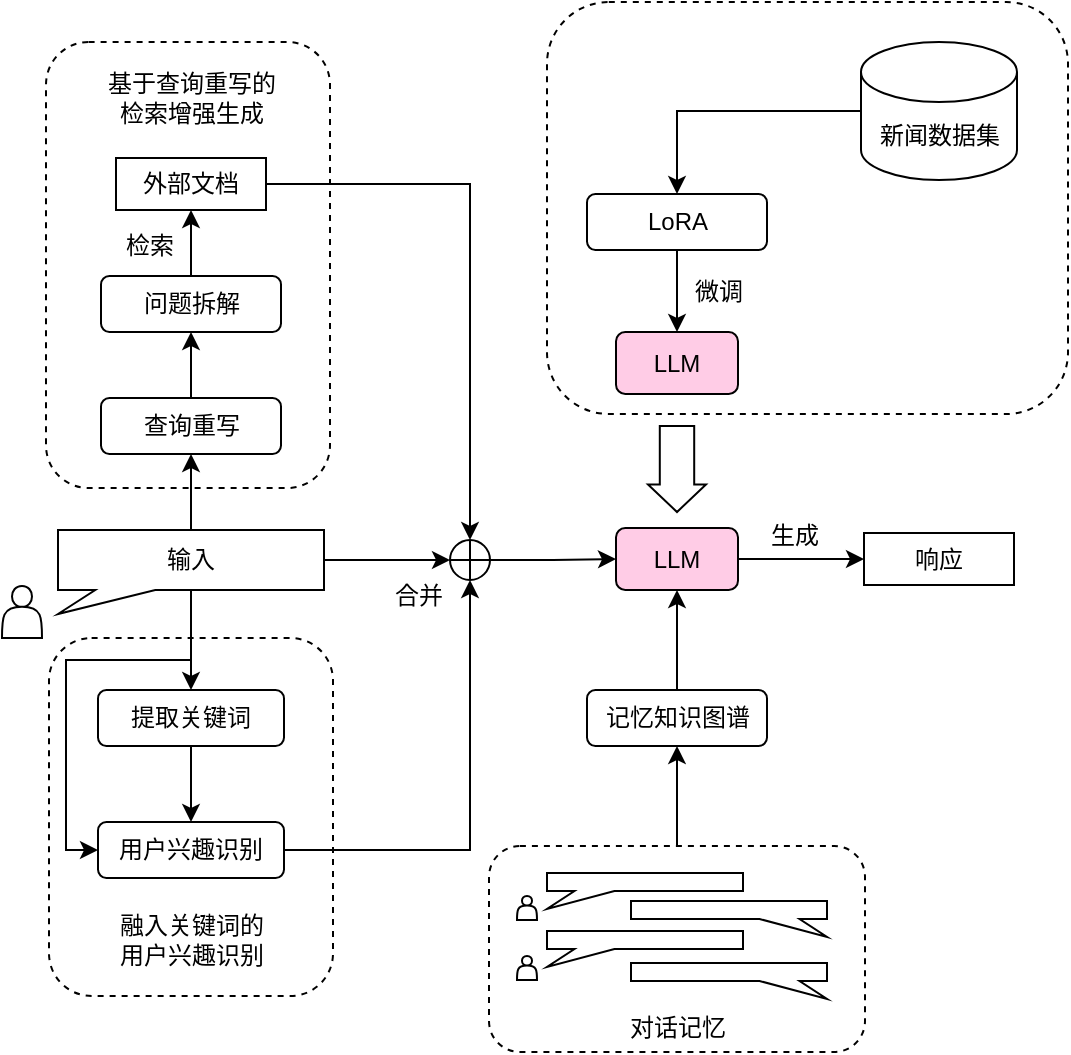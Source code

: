 <mxfile version="24.5.4" type="github">
  <diagram name="第 1 页" id="7dTMgKlNqujv-qHVRdo3">
    <mxGraphModel dx="1109" dy="607" grid="0" gridSize="10" guides="1" tooltips="1" connect="1" arrows="1" fold="1" page="1" pageScale="1" pageWidth="1169" pageHeight="827" math="0" shadow="0">
      <root>
        <mxCell id="0" />
        <mxCell id="1" parent="0" />
        <mxCell id="jXkadvy8HgNKybINyNzq-61" value="" style="rounded=1;whiteSpace=wrap;html=1;fillColor=none;dashed=1;" vertex="1" parent="1">
          <mxGeometry x="405.5" y="161" width="260.5" height="206" as="geometry" />
        </mxCell>
        <mxCell id="jXkadvy8HgNKybINyNzq-30" value="" style="rounded=1;whiteSpace=wrap;html=1;fillColor=none;dashed=1;" vertex="1" parent="1">
          <mxGeometry x="156.5" y="479" width="142" height="179" as="geometry" />
        </mxCell>
        <mxCell id="jXkadvy8HgNKybINyNzq-19" value="" style="rounded=1;whiteSpace=wrap;html=1;fillColor=none;dashed=1;" vertex="1" parent="1">
          <mxGeometry x="155" y="181" width="142" height="223" as="geometry" />
        </mxCell>
        <mxCell id="jXkadvy8HgNKybINyNzq-2" value="" style="shape=actor;whiteSpace=wrap;html=1;" vertex="1" parent="1">
          <mxGeometry x="133" y="453" width="20" height="26" as="geometry" />
        </mxCell>
        <mxCell id="jXkadvy8HgNKybINyNzq-8" style="edgeStyle=orthogonalEdgeStyle;rounded=0;orthogonalLoop=1;jettySize=auto;html=1;exitX=0.5;exitY=0;exitDx=0;exitDy=0;exitPerimeter=0;entryX=0.5;entryY=1;entryDx=0;entryDy=0;" edge="1" parent="1" source="jXkadvy8HgNKybINyNzq-3" target="jXkadvy8HgNKybINyNzq-10">
          <mxGeometry relative="1" as="geometry">
            <mxPoint x="227.273" y="362.727" as="targetPoint" />
          </mxGeometry>
        </mxCell>
        <mxCell id="jXkadvy8HgNKybINyNzq-9" style="edgeStyle=orthogonalEdgeStyle;rounded=0;orthogonalLoop=1;jettySize=auto;html=1;exitX=0;exitY=0;exitDx=133;exitDy=15;exitPerimeter=0;entryX=0;entryY=0.5;entryDx=0;entryDy=0;" edge="1" parent="1" source="jXkadvy8HgNKybINyNzq-3" target="jXkadvy8HgNKybINyNzq-32">
          <mxGeometry relative="1" as="geometry">
            <mxPoint x="387.273" y="440" as="targetPoint" />
          </mxGeometry>
        </mxCell>
        <mxCell id="jXkadvy8HgNKybINyNzq-24" style="edgeStyle=orthogonalEdgeStyle;rounded=0;orthogonalLoop=1;jettySize=auto;html=1;" edge="1" parent="1" source="jXkadvy8HgNKybINyNzq-3" target="jXkadvy8HgNKybINyNzq-23">
          <mxGeometry relative="1" as="geometry" />
        </mxCell>
        <mxCell id="jXkadvy8HgNKybINyNzq-27" style="edgeStyle=orthogonalEdgeStyle;rounded=0;orthogonalLoop=1;jettySize=auto;html=1;entryX=0;entryY=0.5;entryDx=0;entryDy=0;" edge="1" parent="1" source="jXkadvy8HgNKybINyNzq-3" target="jXkadvy8HgNKybINyNzq-25">
          <mxGeometry relative="1" as="geometry">
            <Array as="points">
              <mxPoint x="227" y="490" />
              <mxPoint x="165" y="490" />
              <mxPoint x="165" y="585" />
            </Array>
          </mxGeometry>
        </mxCell>
        <mxCell id="jXkadvy8HgNKybINyNzq-3" value="输入" style="shape=callout;whiteSpace=wrap;html=1;perimeter=calloutPerimeter;position2=0;size=12;position=0.14;base=30;fontFamily=宋体;" vertex="1" parent="1">
          <mxGeometry x="161" y="425" width="133" height="42" as="geometry" />
        </mxCell>
        <mxCell id="jXkadvy8HgNKybINyNzq-37" style="edgeStyle=orthogonalEdgeStyle;rounded=0;orthogonalLoop=1;jettySize=auto;html=1;exitX=1;exitY=0.5;exitDx=0;exitDy=0;entryX=0;entryY=0.5;entryDx=0;entryDy=0;" edge="1" parent="1" source="jXkadvy8HgNKybINyNzq-5" target="jXkadvy8HgNKybINyNzq-39">
          <mxGeometry relative="1" as="geometry">
            <mxPoint x="553.4" y="439.4" as="targetPoint" />
          </mxGeometry>
        </mxCell>
        <mxCell id="jXkadvy8HgNKybINyNzq-5" value="LLM" style="rounded=1;whiteSpace=wrap;html=1;fillColor=#FFCCE6;" vertex="1" parent="1">
          <mxGeometry x="440" y="424" width="61" height="31" as="geometry" />
        </mxCell>
        <mxCell id="jXkadvy8HgNKybINyNzq-13" style="edgeStyle=orthogonalEdgeStyle;rounded=0;orthogonalLoop=1;jettySize=auto;html=1;exitX=0.5;exitY=0;exitDx=0;exitDy=0;" edge="1" parent="1" source="jXkadvy8HgNKybINyNzq-10" target="jXkadvy8HgNKybINyNzq-12">
          <mxGeometry relative="1" as="geometry" />
        </mxCell>
        <mxCell id="jXkadvy8HgNKybINyNzq-10" value="查询重写" style="rounded=1;whiteSpace=wrap;html=1;fontFamily=宋体;" vertex="1" parent="1">
          <mxGeometry x="182.5" y="359" width="90" height="28" as="geometry" />
        </mxCell>
        <mxCell id="jXkadvy8HgNKybINyNzq-16" style="edgeStyle=orthogonalEdgeStyle;rounded=0;orthogonalLoop=1;jettySize=auto;html=1;exitX=0.5;exitY=0;exitDx=0;exitDy=0;entryX=0.5;entryY=1;entryDx=0;entryDy=0;" edge="1" parent="1" source="jXkadvy8HgNKybINyNzq-12">
          <mxGeometry relative="1" as="geometry">
            <mxPoint x="227.5" y="265.0" as="targetPoint" />
          </mxGeometry>
        </mxCell>
        <mxCell id="jXkadvy8HgNKybINyNzq-12" value="问题拆解" style="rounded=1;whiteSpace=wrap;html=1;fontFamily=宋体;" vertex="1" parent="1">
          <mxGeometry x="182.5" y="298" width="90" height="28" as="geometry" />
        </mxCell>
        <mxCell id="jXkadvy8HgNKybINyNzq-34" style="edgeStyle=orthogonalEdgeStyle;rounded=0;orthogonalLoop=1;jettySize=auto;html=1;exitX=1;exitY=0.5;exitDx=0;exitDy=0;entryX=0.5;entryY=0;entryDx=0;entryDy=0;" edge="1" parent="1" source="jXkadvy8HgNKybINyNzq-17" target="jXkadvy8HgNKybINyNzq-32">
          <mxGeometry relative="1" as="geometry" />
        </mxCell>
        <mxCell id="jXkadvy8HgNKybINyNzq-17" value="外部文档" style="rounded=0;whiteSpace=wrap;html=1;fontFamily=宋体;" vertex="1" parent="1">
          <mxGeometry x="190" y="239" width="75" height="26" as="geometry" />
        </mxCell>
        <mxCell id="jXkadvy8HgNKybINyNzq-18" value="检索" style="text;html=1;align=center;verticalAlign=middle;whiteSpace=wrap;rounded=0;fontFamily=宋体;" vertex="1" parent="1">
          <mxGeometry x="177" y="268" width="60" height="30" as="geometry" />
        </mxCell>
        <mxCell id="jXkadvy8HgNKybINyNzq-20" value="基于查询重写的检索增强生成" style="text;html=1;align=center;verticalAlign=middle;whiteSpace=wrap;rounded=0;fontFamily=宋体;" vertex="1" parent="1">
          <mxGeometry x="183.5" y="181" width="88" height="56" as="geometry" />
        </mxCell>
        <mxCell id="jXkadvy8HgNKybINyNzq-26" style="rounded=0;orthogonalLoop=1;jettySize=auto;html=1;exitX=0.5;exitY=1;exitDx=0;exitDy=0;entryX=0.5;entryY=0;entryDx=0;entryDy=0;" edge="1" parent="1" source="jXkadvy8HgNKybINyNzq-23" target="jXkadvy8HgNKybINyNzq-25">
          <mxGeometry relative="1" as="geometry" />
        </mxCell>
        <mxCell id="jXkadvy8HgNKybINyNzq-23" value="提取关键词" style="rounded=1;whiteSpace=wrap;html=1;fontFamily=宋体;" vertex="1" parent="1">
          <mxGeometry x="181" y="505" width="93" height="28" as="geometry" />
        </mxCell>
        <mxCell id="jXkadvy8HgNKybINyNzq-33" style="edgeStyle=orthogonalEdgeStyle;rounded=0;orthogonalLoop=1;jettySize=auto;html=1;exitX=1;exitY=0.5;exitDx=0;exitDy=0;entryX=0.5;entryY=1;entryDx=0;entryDy=0;" edge="1" parent="1" source="jXkadvy8HgNKybINyNzq-25" target="jXkadvy8HgNKybINyNzq-32">
          <mxGeometry relative="1" as="geometry" />
        </mxCell>
        <mxCell id="jXkadvy8HgNKybINyNzq-25" value="用户兴趣识别" style="rounded=1;whiteSpace=wrap;html=1;fontFamily=宋体;" vertex="1" parent="1">
          <mxGeometry x="181" y="571" width="93" height="28" as="geometry" />
        </mxCell>
        <mxCell id="jXkadvy8HgNKybINyNzq-31" value="融入关键词的用户兴趣识别" style="text;html=1;align=center;verticalAlign=middle;whiteSpace=wrap;rounded=0;fontFamily=宋体;" vertex="1" parent="1">
          <mxGeometry x="187.75" y="608" width="79.5" height="43" as="geometry" />
        </mxCell>
        <mxCell id="jXkadvy8HgNKybINyNzq-35" style="edgeStyle=orthogonalEdgeStyle;rounded=0;orthogonalLoop=1;jettySize=auto;html=1;exitX=1;exitY=0.5;exitDx=0;exitDy=0;entryX=0;entryY=0.5;entryDx=0;entryDy=0;" edge="1" parent="1" source="jXkadvy8HgNKybINyNzq-32" target="jXkadvy8HgNKybINyNzq-5">
          <mxGeometry relative="1" as="geometry" />
        </mxCell>
        <mxCell id="jXkadvy8HgNKybINyNzq-32" value="" style="shape=orEllipse;perimeter=ellipsePerimeter;whiteSpace=wrap;html=1;backgroundOutline=1;" vertex="1" parent="1">
          <mxGeometry x="357" y="430" width="20" height="20" as="geometry" />
        </mxCell>
        <mxCell id="jXkadvy8HgNKybINyNzq-36" value="合并" style="text;html=1;align=center;verticalAlign=middle;whiteSpace=wrap;rounded=0;fontFamily=宋体;" vertex="1" parent="1">
          <mxGeometry x="320" y="446" width="43" height="24" as="geometry" />
        </mxCell>
        <mxCell id="jXkadvy8HgNKybINyNzq-39" value="响应" style="rounded=0;whiteSpace=wrap;html=1;fontFamily=宋体;" vertex="1" parent="1">
          <mxGeometry x="564" y="426.5" width="75" height="26" as="geometry" />
        </mxCell>
        <mxCell id="jXkadvy8HgNKybINyNzq-41" value="生成" style="text;html=1;align=center;verticalAlign=middle;whiteSpace=wrap;rounded=0;fontFamily=宋体;" vertex="1" parent="1">
          <mxGeometry x="508" y="416" width="43" height="24" as="geometry" />
        </mxCell>
        <mxCell id="jXkadvy8HgNKybINyNzq-42" value="" style="shape=callout;whiteSpace=wrap;html=1;perimeter=calloutPerimeter;size=9;position=0.14;position2=0;" vertex="1" parent="1">
          <mxGeometry x="405.5" y="596.5" width="98" height="18" as="geometry" />
        </mxCell>
        <mxCell id="jXkadvy8HgNKybINyNzq-43" value="" style="shape=callout;whiteSpace=wrap;html=1;perimeter=calloutPerimeter;size=9;position=0.14;position2=0;flipV=0;flipH=1;" vertex="1" parent="1">
          <mxGeometry x="447.5" y="610.5" width="98" height="18" as="geometry" />
        </mxCell>
        <mxCell id="jXkadvy8HgNKybINyNzq-44" value="" style="shape=callout;whiteSpace=wrap;html=1;perimeter=calloutPerimeter;size=9;position=0.14;position2=0;" vertex="1" parent="1">
          <mxGeometry x="405.5" y="625.5" width="98" height="18" as="geometry" />
        </mxCell>
        <mxCell id="jXkadvy8HgNKybINyNzq-45" value="" style="shape=callout;whiteSpace=wrap;html=1;perimeter=calloutPerimeter;size=9;position=0.14;position2=0;flipV=0;flipH=1;" vertex="1" parent="1">
          <mxGeometry x="447.5" y="641.5" width="98" height="18" as="geometry" />
        </mxCell>
        <mxCell id="jXkadvy8HgNKybINyNzq-50" value="" style="shape=actor;whiteSpace=wrap;html=1;" vertex="1" parent="1">
          <mxGeometry x="390.5" y="608" width="10" height="12" as="geometry" />
        </mxCell>
        <mxCell id="jXkadvy8HgNKybINyNzq-53" value="" style="shape=actor;whiteSpace=wrap;html=1;" vertex="1" parent="1">
          <mxGeometry x="390.5" y="638" width="10" height="12" as="geometry" />
        </mxCell>
        <mxCell id="jXkadvy8HgNKybINyNzq-58" style="edgeStyle=orthogonalEdgeStyle;rounded=0;orthogonalLoop=1;jettySize=auto;html=1;exitX=0.5;exitY=0;exitDx=0;exitDy=0;entryX=0.5;entryY=1;entryDx=0;entryDy=0;" edge="1" parent="1" source="jXkadvy8HgNKybINyNzq-54" target="jXkadvy8HgNKybINyNzq-57">
          <mxGeometry relative="1" as="geometry" />
        </mxCell>
        <mxCell id="jXkadvy8HgNKybINyNzq-54" value="" style="rounded=1;whiteSpace=wrap;html=1;fillColor=none;dashed=1;" vertex="1" parent="1">
          <mxGeometry x="376.5" y="583" width="188" height="103" as="geometry" />
        </mxCell>
        <mxCell id="jXkadvy8HgNKybINyNzq-55" value="对话记忆" style="text;html=1;align=center;verticalAlign=middle;whiteSpace=wrap;rounded=0;fontFamily=宋体;" vertex="1" parent="1">
          <mxGeometry x="435.5" y="662" width="70" height="24" as="geometry" />
        </mxCell>
        <mxCell id="jXkadvy8HgNKybINyNzq-59" style="edgeStyle=orthogonalEdgeStyle;rounded=0;orthogonalLoop=1;jettySize=auto;html=1;exitX=0.5;exitY=0;exitDx=0;exitDy=0;" edge="1" parent="1" source="jXkadvy8HgNKybINyNzq-57" target="jXkadvy8HgNKybINyNzq-5">
          <mxGeometry relative="1" as="geometry" />
        </mxCell>
        <mxCell id="jXkadvy8HgNKybINyNzq-57" value="记忆知识图谱" style="rounded=1;whiteSpace=wrap;html=1;fontFamily=宋体;" vertex="1" parent="1">
          <mxGeometry x="425.5" y="505" width="90" height="28" as="geometry" />
        </mxCell>
        <mxCell id="jXkadvy8HgNKybINyNzq-62" value="" style="shape=singleArrow;direction=south;whiteSpace=wrap;html=1;rotation=0;arrowWidth=0.593;arrowSize=0.32;fillColor=none;shadow=0;" vertex="1" parent="1">
          <mxGeometry x="456" y="373" width="29" height="43" as="geometry" />
        </mxCell>
        <mxCell id="jXkadvy8HgNKybINyNzq-63" value="LLM" style="rounded=1;whiteSpace=wrap;html=1;fillColor=#FFCCE6;" vertex="1" parent="1">
          <mxGeometry x="440" y="326" width="61" height="31" as="geometry" />
        </mxCell>
        <mxCell id="jXkadvy8HgNKybINyNzq-68" style="edgeStyle=orthogonalEdgeStyle;rounded=0;orthogonalLoop=1;jettySize=auto;html=1;entryX=0.5;entryY=0;entryDx=0;entryDy=0;" edge="1" parent="1" source="jXkadvy8HgNKybINyNzq-65" target="jXkadvy8HgNKybINyNzq-66">
          <mxGeometry relative="1" as="geometry" />
        </mxCell>
        <mxCell id="jXkadvy8HgNKybINyNzq-65" value="新闻数据集" style="shape=cylinder3;whiteSpace=wrap;html=1;boundedLbl=1;backgroundOutline=1;size=15;fontFamily=宋体;" vertex="1" parent="1">
          <mxGeometry x="562.5" y="181" width="78" height="69" as="geometry" />
        </mxCell>
        <mxCell id="jXkadvy8HgNKybINyNzq-69" style="edgeStyle=orthogonalEdgeStyle;rounded=0;orthogonalLoop=1;jettySize=auto;html=1;exitX=0.5;exitY=1;exitDx=0;exitDy=0;" edge="1" parent="1" source="jXkadvy8HgNKybINyNzq-66" target="jXkadvy8HgNKybINyNzq-63">
          <mxGeometry relative="1" as="geometry" />
        </mxCell>
        <mxCell id="jXkadvy8HgNKybINyNzq-66" value="LoRA" style="rounded=1;whiteSpace=wrap;html=1;fontFamily=Helvetica;" vertex="1" parent="1">
          <mxGeometry x="425.5" y="257" width="90" height="28" as="geometry" />
        </mxCell>
        <mxCell id="jXkadvy8HgNKybINyNzq-70" value="微调" style="text;html=1;align=center;verticalAlign=middle;whiteSpace=wrap;rounded=0;fontFamily=宋体;" vertex="1" parent="1">
          <mxGeometry x="470" y="294" width="43" height="24" as="geometry" />
        </mxCell>
      </root>
    </mxGraphModel>
  </diagram>
</mxfile>
